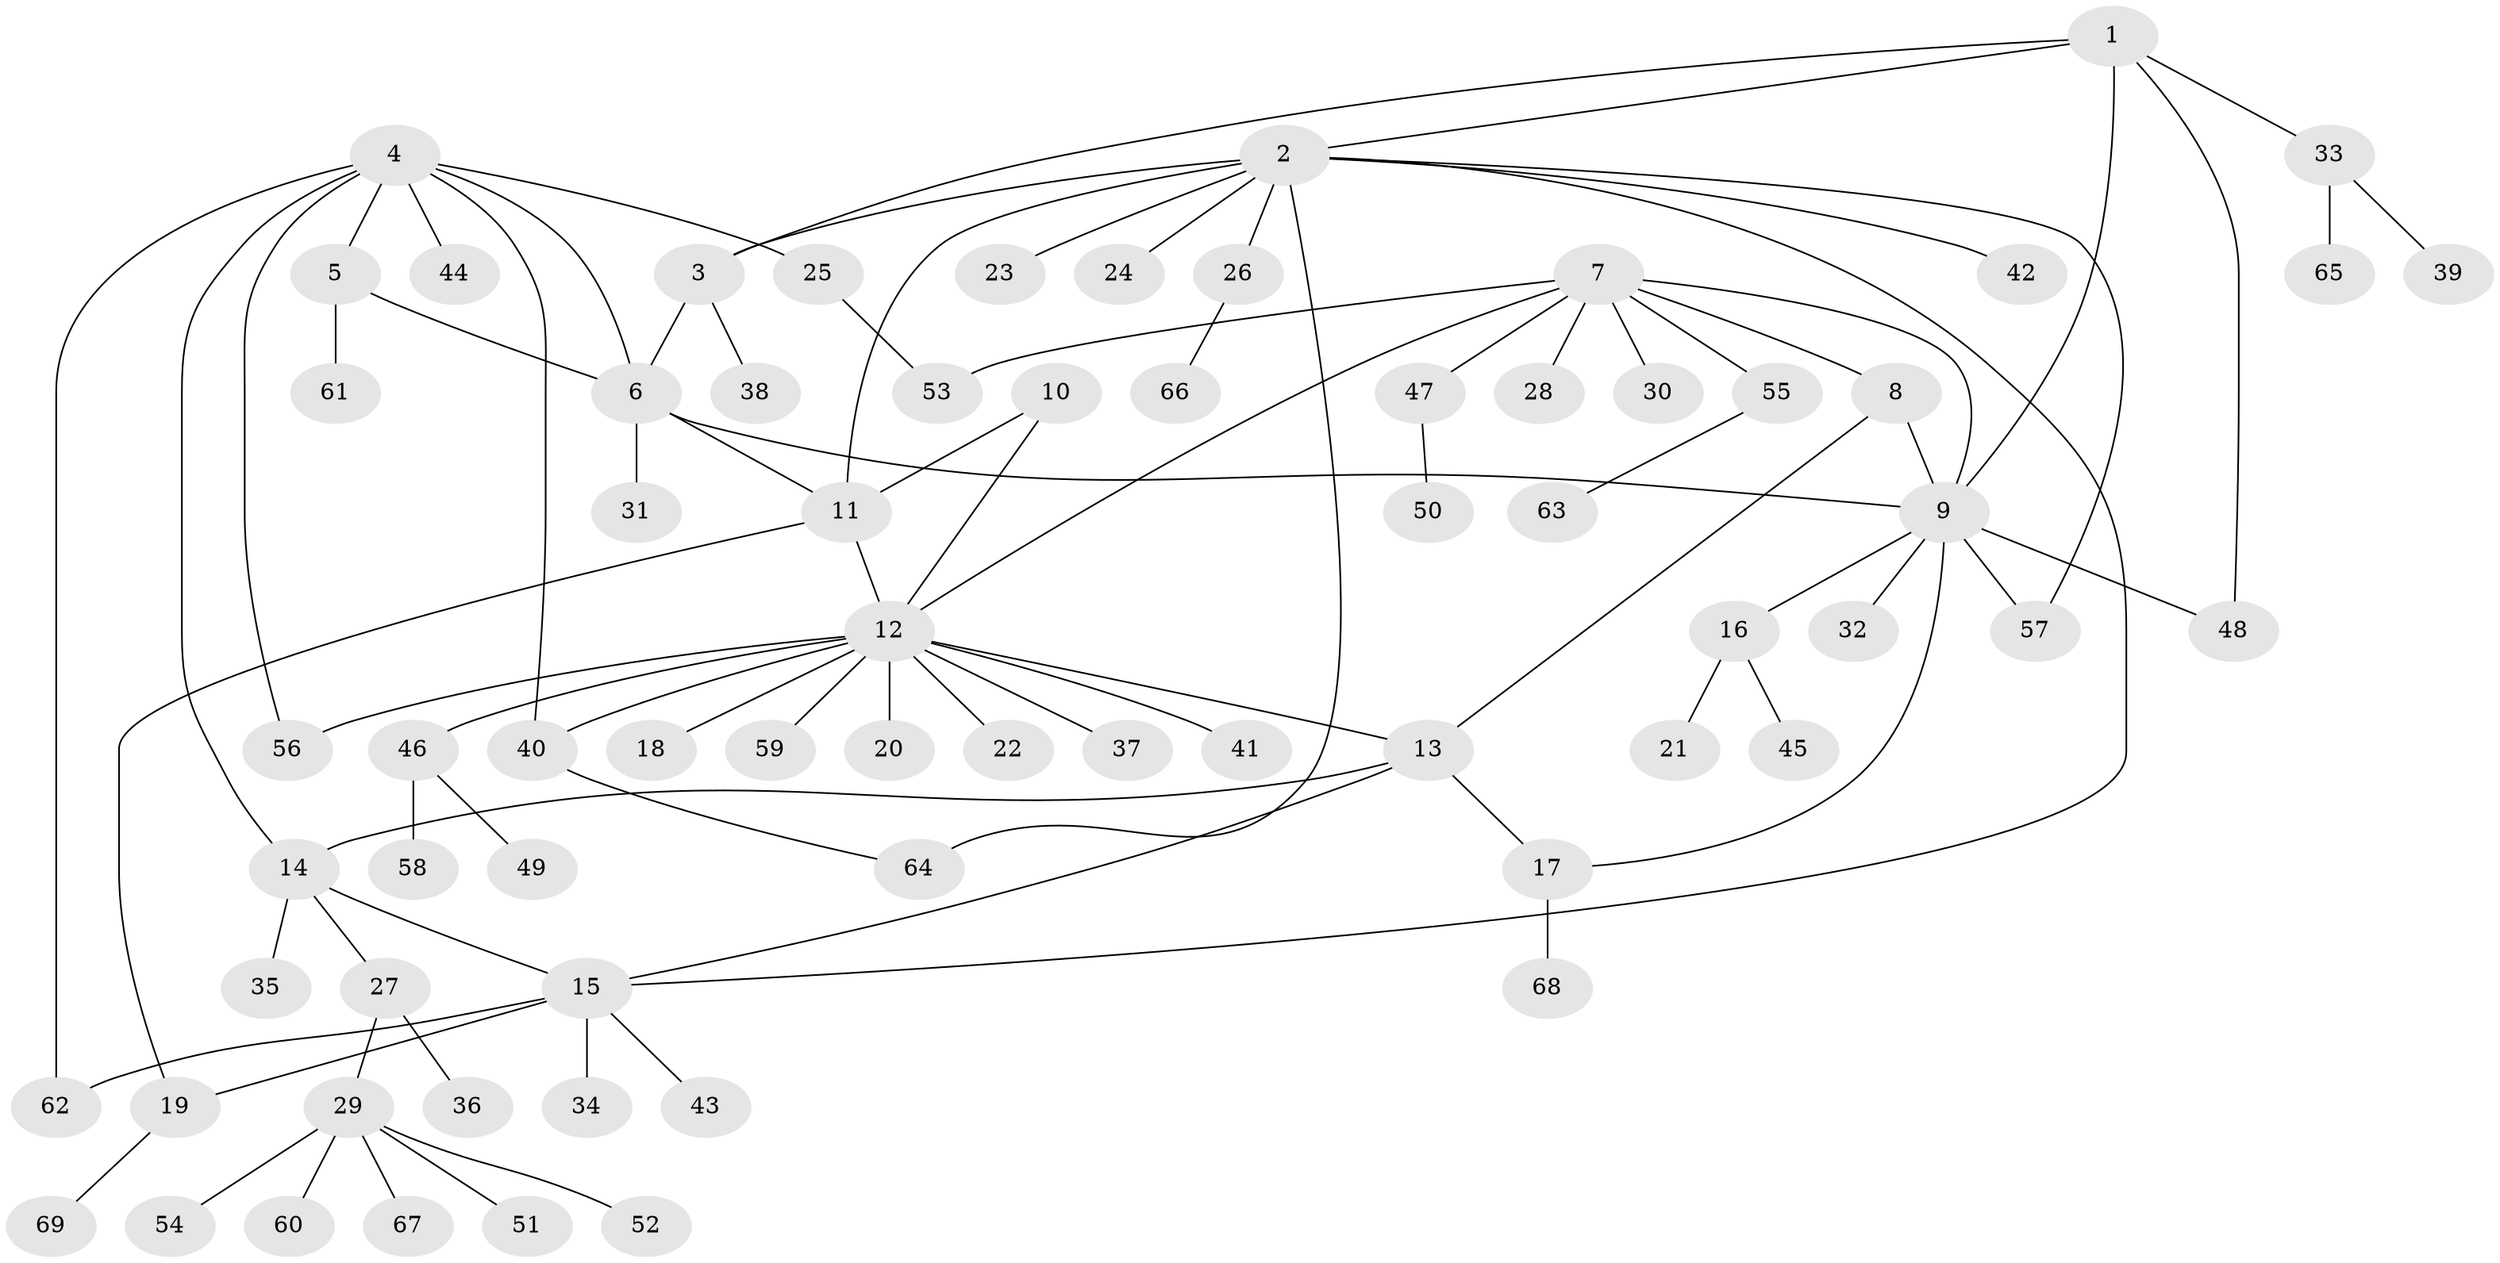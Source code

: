 // Generated by graph-tools (version 1.1) at 2025/02/03/09/25 03:02:50]
// undirected, 69 vertices, 88 edges
graph export_dot {
graph [start="1"]
  node [color=gray90,style=filled];
  1;
  2;
  3;
  4;
  5;
  6;
  7;
  8;
  9;
  10;
  11;
  12;
  13;
  14;
  15;
  16;
  17;
  18;
  19;
  20;
  21;
  22;
  23;
  24;
  25;
  26;
  27;
  28;
  29;
  30;
  31;
  32;
  33;
  34;
  35;
  36;
  37;
  38;
  39;
  40;
  41;
  42;
  43;
  44;
  45;
  46;
  47;
  48;
  49;
  50;
  51;
  52;
  53;
  54;
  55;
  56;
  57;
  58;
  59;
  60;
  61;
  62;
  63;
  64;
  65;
  66;
  67;
  68;
  69;
  1 -- 2;
  1 -- 3;
  1 -- 9;
  1 -- 33;
  1 -- 48;
  2 -- 3;
  2 -- 11;
  2 -- 15;
  2 -- 23;
  2 -- 24;
  2 -- 26;
  2 -- 42;
  2 -- 57;
  2 -- 64;
  3 -- 6;
  3 -- 38;
  4 -- 5;
  4 -- 6;
  4 -- 14;
  4 -- 25;
  4 -- 40;
  4 -- 44;
  4 -- 56;
  4 -- 62;
  5 -- 6;
  5 -- 61;
  6 -- 9;
  6 -- 11;
  6 -- 31;
  7 -- 8;
  7 -- 9;
  7 -- 12;
  7 -- 28;
  7 -- 30;
  7 -- 47;
  7 -- 53;
  7 -- 55;
  8 -- 9;
  8 -- 13;
  9 -- 16;
  9 -- 17;
  9 -- 32;
  9 -- 48;
  9 -- 57;
  10 -- 11;
  10 -- 12;
  11 -- 12;
  11 -- 19;
  12 -- 13;
  12 -- 18;
  12 -- 20;
  12 -- 22;
  12 -- 37;
  12 -- 40;
  12 -- 41;
  12 -- 46;
  12 -- 56;
  12 -- 59;
  13 -- 14;
  13 -- 15;
  13 -- 17;
  14 -- 15;
  14 -- 27;
  14 -- 35;
  15 -- 19;
  15 -- 34;
  15 -- 43;
  15 -- 62;
  16 -- 21;
  16 -- 45;
  17 -- 68;
  19 -- 69;
  25 -- 53;
  26 -- 66;
  27 -- 29;
  27 -- 36;
  29 -- 51;
  29 -- 52;
  29 -- 54;
  29 -- 60;
  29 -- 67;
  33 -- 39;
  33 -- 65;
  40 -- 64;
  46 -- 49;
  46 -- 58;
  47 -- 50;
  55 -- 63;
}
